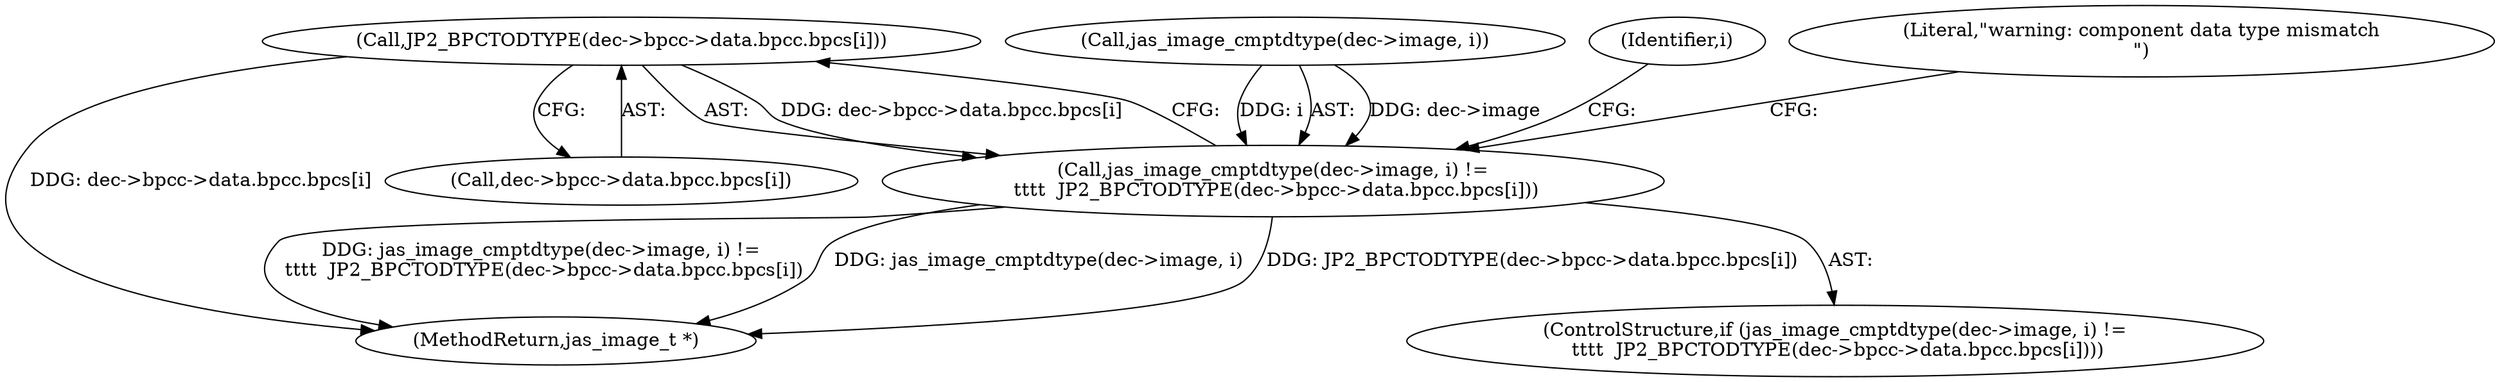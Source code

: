 digraph "0_jasper_d42b2388f7f8e0332c846675133acea151fc557a_33@array" {
"1000561" [label="(Call,JP2_BPCTODTYPE(dec->bpcc->data.bpcc.bpcs[i]))"];
"1000555" [label="(Call,jas_image_cmptdtype(dec->image, i) !=\n \t\t\t\t  JP2_BPCTODTYPE(dec->bpcc->data.bpcc.bpcs[i]))"];
"1000554" [label="(ControlStructure,if (jas_image_cmptdtype(dec->image, i) !=\n \t\t\t\t  JP2_BPCTODTYPE(dec->bpcc->data.bpcc.bpcs[i])))"];
"1000562" [label="(Call,dec->bpcc->data.bpcc.bpcs[i])"];
"1000555" [label="(Call,jas_image_cmptdtype(dec->image, i) !=\n \t\t\t\t  JP2_BPCTODTYPE(dec->bpcc->data.bpcc.bpcs[i]))"];
"1000556" [label="(Call,jas_image_cmptdtype(dec->image, i))"];
"1001265" [label="(MethodReturn,jas_image_t *)"];
"1000552" [label="(Identifier,i)"];
"1000561" [label="(Call,JP2_BPCTODTYPE(dec->bpcc->data.bpcc.bpcs[i]))"];
"1000575" [label="(Literal,\"warning: component data type mismatch\n\")"];
"1000561" -> "1000555"  [label="AST: "];
"1000561" -> "1000562"  [label="CFG: "];
"1000562" -> "1000561"  [label="AST: "];
"1000555" -> "1000561"  [label="CFG: "];
"1000561" -> "1001265"  [label="DDG: dec->bpcc->data.bpcc.bpcs[i]"];
"1000561" -> "1000555"  [label="DDG: dec->bpcc->data.bpcc.bpcs[i]"];
"1000555" -> "1000554"  [label="AST: "];
"1000556" -> "1000555"  [label="AST: "];
"1000575" -> "1000555"  [label="CFG: "];
"1000552" -> "1000555"  [label="CFG: "];
"1000555" -> "1001265"  [label="DDG: jas_image_cmptdtype(dec->image, i) !=\n \t\t\t\t  JP2_BPCTODTYPE(dec->bpcc->data.bpcc.bpcs[i])"];
"1000555" -> "1001265"  [label="DDG: jas_image_cmptdtype(dec->image, i)"];
"1000555" -> "1001265"  [label="DDG: JP2_BPCTODTYPE(dec->bpcc->data.bpcc.bpcs[i])"];
"1000556" -> "1000555"  [label="DDG: dec->image"];
"1000556" -> "1000555"  [label="DDG: i"];
}
